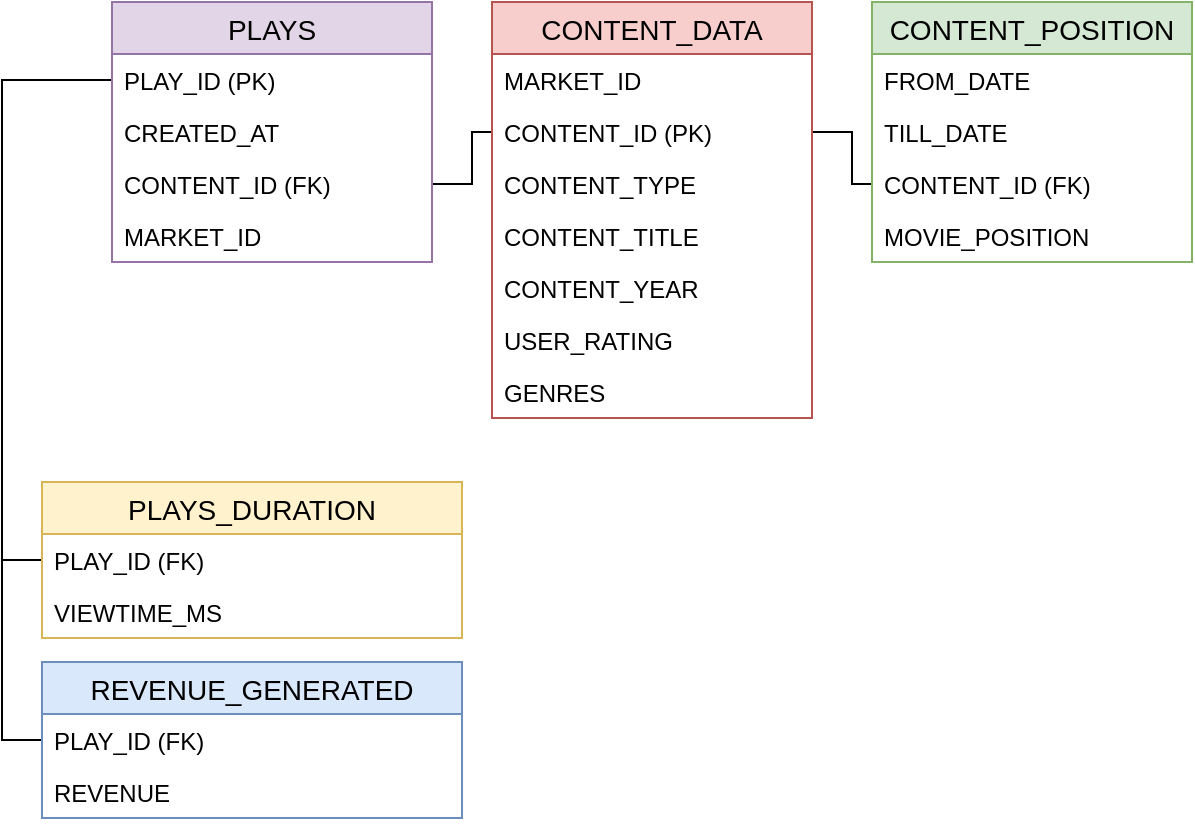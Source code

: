 <mxfile version="13.0.3" type="device"><diagram id="zFaqdNcWl7E231FEmgts" name="Page-1"><mxGraphModel dx="1022" dy="517" grid="1" gridSize="10" guides="1" tooltips="1" connect="1" arrows="1" fold="1" page="1" pageScale="1" pageWidth="850" pageHeight="1100" math="0" shadow="0"><root><mxCell id="0"/><mxCell id="1" parent="0"/><mxCell id="di98iOXZuUygSZGl1ekH-36" style="edgeStyle=orthogonalEdgeStyle;rounded=0;orthogonalLoop=1;jettySize=auto;html=1;entryX=0;entryY=0.5;entryDx=0;entryDy=0;endArrow=none;endFill=0;" parent="1" source="di98iOXZuUygSZGl1ekH-33" target="di98iOXZuUygSZGl1ekH-21" edge="1"><mxGeometry relative="1" as="geometry"/></mxCell><mxCell id="di98iOXZuUygSZGl1ekH-39" style="edgeStyle=orthogonalEdgeStyle;rounded=0;orthogonalLoop=1;jettySize=auto;html=1;exitX=0;exitY=0.5;exitDx=0;exitDy=0;endArrow=none;endFill=0;entryX=0;entryY=0.5;entryDx=0;entryDy=0;" parent="1" source="di98iOXZuUygSZGl1ekH-31" target="di98iOXZuUygSZGl1ekH-2" edge="1"><mxGeometry relative="1" as="geometry"><mxPoint y="469" as="targetPoint"/></mxGeometry></mxCell><mxCell id="di98iOXZuUygSZGl1ekH-40" style="edgeStyle=orthogonalEdgeStyle;rounded=0;orthogonalLoop=1;jettySize=auto;html=1;exitX=0;exitY=0.5;exitDx=0;exitDy=0;entryX=0;entryY=0.5;entryDx=0;entryDy=0;endArrow=none;endFill=0;" parent="1" source="di98iOXZuUygSZGl1ekH-31" target="di98iOXZuUygSZGl1ekH-28" edge="1"><mxGeometry relative="1" as="geometry"><Array as="points"><mxPoint x="155" y="319"/><mxPoint x="155" y="559"/></Array></mxGeometry></mxCell><mxCell id="di98iOXZuUygSZGl1ekH-41" style="edgeStyle=orthogonalEdgeStyle;rounded=0;orthogonalLoop=1;jettySize=auto;html=1;endArrow=none;endFill=0;" parent="1" source="di98iOXZuUygSZGl1ekH-21" target="di98iOXZuUygSZGl1ekH-8" edge="1"><mxGeometry relative="1" as="geometry"/></mxCell><mxCell id="di98iOXZuUygSZGl1ekH-1" value="REVENUE_GENERATED" style="swimlane;fontStyle=0;childLayout=stackLayout;horizontal=1;startSize=26;horizontalStack=0;resizeParent=1;resizeParentMax=0;resizeLast=0;collapsible=1;marginBottom=0;align=center;fontSize=14;fillColor=#dae8fc;strokeColor=#6c8ebf;" parent="1" vertex="1"><mxGeometry x="175" y="610" width="210" height="78" as="geometry"/></mxCell><mxCell id="di98iOXZuUygSZGl1ekH-2" value="PLAY_ID (FK)" style="text;strokeColor=none;fillColor=none;spacingLeft=4;spacingRight=4;overflow=hidden;rotatable=0;points=[[0,0.5],[1,0.5]];portConstraint=eastwest;fontSize=12;" parent="di98iOXZuUygSZGl1ekH-1" vertex="1"><mxGeometry y="26" width="210" height="26" as="geometry"/></mxCell><mxCell id="di98iOXZuUygSZGl1ekH-3" value="REVENUE" style="text;strokeColor=none;fillColor=none;spacingLeft=4;spacingRight=4;overflow=hidden;rotatable=0;points=[[0,0.5],[1,0.5]];portConstraint=eastwest;fontSize=12;" parent="di98iOXZuUygSZGl1ekH-1" vertex="1"><mxGeometry y="52" width="210" height="26" as="geometry"/></mxCell><mxCell id="di98iOXZuUygSZGl1ekH-27" value="PLAYS_DURATION" style="swimlane;fontStyle=0;childLayout=stackLayout;horizontal=1;startSize=26;horizontalStack=0;resizeParent=1;resizeParentMax=0;resizeLast=0;collapsible=1;marginBottom=0;align=center;fontSize=14;fillColor=#fff2cc;strokeColor=#d6b656;" parent="1" vertex="1"><mxGeometry x="175" y="520" width="210" height="78" as="geometry"/></mxCell><mxCell id="di98iOXZuUygSZGl1ekH-28" value="PLAY_ID (FK)" style="text;strokeColor=none;fillColor=none;spacingLeft=4;spacingRight=4;overflow=hidden;rotatable=0;points=[[0,0.5],[1,0.5]];portConstraint=eastwest;fontSize=12;" parent="di98iOXZuUygSZGl1ekH-27" vertex="1"><mxGeometry y="26" width="210" height="26" as="geometry"/></mxCell><mxCell id="di98iOXZuUygSZGl1ekH-29" value="VIEWTIME_MS" style="text;strokeColor=none;fillColor=none;spacingLeft=4;spacingRight=4;overflow=hidden;rotatable=0;points=[[0,0.5],[1,0.5]];portConstraint=eastwest;fontSize=12;" parent="di98iOXZuUygSZGl1ekH-27" vertex="1"><mxGeometry y="52" width="210" height="26" as="geometry"/></mxCell><mxCell id="di98iOXZuUygSZGl1ekH-30" value="PLAYS" style="swimlane;fontStyle=0;childLayout=stackLayout;horizontal=1;startSize=26;horizontalStack=0;resizeParent=1;resizeParentMax=0;resizeLast=0;collapsible=1;marginBottom=0;align=center;fontSize=14;fillColor=#e1d5e7;strokeColor=#9673a6;" parent="1" vertex="1"><mxGeometry x="210" y="280" width="160" height="130" as="geometry"/></mxCell><mxCell id="di98iOXZuUygSZGl1ekH-31" value="PLAY_ID (PK)" style="text;strokeColor=none;fillColor=none;spacingLeft=4;spacingRight=4;overflow=hidden;rotatable=0;points=[[0,0.5],[1,0.5]];portConstraint=eastwest;fontSize=12;" parent="di98iOXZuUygSZGl1ekH-30" vertex="1"><mxGeometry y="26" width="160" height="26" as="geometry"/></mxCell><mxCell id="di98iOXZuUygSZGl1ekH-32" value="CREATED_AT" style="text;strokeColor=none;fillColor=none;spacingLeft=4;spacingRight=4;overflow=hidden;rotatable=0;points=[[0,0.5],[1,0.5]];portConstraint=eastwest;fontSize=12;" parent="di98iOXZuUygSZGl1ekH-30" vertex="1"><mxGeometry y="52" width="160" height="26" as="geometry"/></mxCell><mxCell id="di98iOXZuUygSZGl1ekH-33" value="CONTENT_ID (FK)" style="text;strokeColor=none;fillColor=none;spacingLeft=4;spacingRight=4;overflow=hidden;rotatable=0;points=[[0,0.5],[1,0.5]];portConstraint=eastwest;fontSize=12;" parent="di98iOXZuUygSZGl1ekH-30" vertex="1"><mxGeometry y="78" width="160" height="26" as="geometry"/></mxCell><mxCell id="di98iOXZuUygSZGl1ekH-34" value="MARKET_ID" style="text;strokeColor=none;fillColor=none;spacingLeft=4;spacingRight=4;overflow=hidden;rotatable=0;points=[[0,0.5],[1,0.5]];portConstraint=eastwest;fontSize=12;" parent="di98iOXZuUygSZGl1ekH-30" vertex="1"><mxGeometry y="104" width="160" height="26" as="geometry"/></mxCell><mxCell id="di98iOXZuUygSZGl1ekH-19" value="CONTENT_DATA" style="swimlane;fontStyle=0;childLayout=stackLayout;horizontal=1;startSize=26;horizontalStack=0;resizeParent=1;resizeParentMax=0;resizeLast=0;collapsible=1;marginBottom=0;align=center;fontSize=14;fillColor=#f8cecc;strokeColor=#b85450;" parent="1" vertex="1"><mxGeometry x="400" y="280" width="160" height="208" as="geometry"/></mxCell><mxCell id="di98iOXZuUygSZGl1ekH-20" value="MARKET_ID" style="text;strokeColor=none;fillColor=none;spacingLeft=4;spacingRight=4;overflow=hidden;rotatable=0;points=[[0,0.5],[1,0.5]];portConstraint=eastwest;fontSize=12;" parent="di98iOXZuUygSZGl1ekH-19" vertex="1"><mxGeometry y="26" width="160" height="26" as="geometry"/></mxCell><mxCell id="di98iOXZuUygSZGl1ekH-21" value="CONTENT_ID (PK)" style="text;strokeColor=none;fillColor=none;spacingLeft=4;spacingRight=4;overflow=hidden;rotatable=0;points=[[0,0.5],[1,0.5]];portConstraint=eastwest;fontSize=12;" parent="di98iOXZuUygSZGl1ekH-19" vertex="1"><mxGeometry y="52" width="160" height="26" as="geometry"/></mxCell><mxCell id="di98iOXZuUygSZGl1ekH-22" value="CONTENT_TYPE" style="text;strokeColor=none;fillColor=none;spacingLeft=4;spacingRight=4;overflow=hidden;rotatable=0;points=[[0,0.5],[1,0.5]];portConstraint=eastwest;fontSize=12;" parent="di98iOXZuUygSZGl1ekH-19" vertex="1"><mxGeometry y="78" width="160" height="26" as="geometry"/></mxCell><mxCell id="di98iOXZuUygSZGl1ekH-23" value="CONTENT_TITLE&#10;" style="text;strokeColor=none;fillColor=none;spacingLeft=4;spacingRight=4;overflow=hidden;rotatable=0;points=[[0,0.5],[1,0.5]];portConstraint=eastwest;fontSize=12;" parent="di98iOXZuUygSZGl1ekH-19" vertex="1"><mxGeometry y="104" width="160" height="26" as="geometry"/></mxCell><mxCell id="di98iOXZuUygSZGl1ekH-24" value="CONTENT_YEAR" style="text;strokeColor=none;fillColor=none;spacingLeft=4;spacingRight=4;overflow=hidden;rotatable=0;points=[[0,0.5],[1,0.5]];portConstraint=eastwest;fontSize=12;" parent="di98iOXZuUygSZGl1ekH-19" vertex="1"><mxGeometry y="130" width="160" height="26" as="geometry"/></mxCell><mxCell id="di98iOXZuUygSZGl1ekH-25" value="USER_RATING&#10;" style="text;strokeColor=none;fillColor=none;spacingLeft=4;spacingRight=4;overflow=hidden;rotatable=0;points=[[0,0.5],[1,0.5]];portConstraint=eastwest;fontSize=12;" parent="di98iOXZuUygSZGl1ekH-19" vertex="1"><mxGeometry y="156" width="160" height="26" as="geometry"/></mxCell><mxCell id="di98iOXZuUygSZGl1ekH-26" value="GENRES" style="text;strokeColor=none;fillColor=none;spacingLeft=4;spacingRight=4;overflow=hidden;rotatable=0;points=[[0,0.5],[1,0.5]];portConstraint=eastwest;fontSize=12;" parent="di98iOXZuUygSZGl1ekH-19" vertex="1"><mxGeometry y="182" width="160" height="26" as="geometry"/></mxCell><mxCell id="di98iOXZuUygSZGl1ekH-5" value="CONTENT_POSITION" style="swimlane;fontStyle=0;childLayout=stackLayout;horizontal=1;startSize=26;horizontalStack=0;resizeParent=1;resizeParentMax=0;resizeLast=0;collapsible=1;marginBottom=0;align=center;fontSize=14;fillColor=#d5e8d4;strokeColor=#82b366;" parent="1" vertex="1"><mxGeometry x="590" y="280" width="160" height="130" as="geometry"><mxRectangle x="600" y="270" width="170" height="26" as="alternateBounds"/></mxGeometry></mxCell><mxCell id="di98iOXZuUygSZGl1ekH-6" value="FROM_DATE" style="text;strokeColor=none;fillColor=none;spacingLeft=4;spacingRight=4;overflow=hidden;rotatable=0;points=[[0,0.5],[1,0.5]];portConstraint=eastwest;fontSize=12;" parent="di98iOXZuUygSZGl1ekH-5" vertex="1"><mxGeometry y="26" width="160" height="26" as="geometry"/></mxCell><mxCell id="di98iOXZuUygSZGl1ekH-7" value="TILL_DATE" style="text;strokeColor=none;fillColor=none;spacingLeft=4;spacingRight=4;overflow=hidden;rotatable=0;points=[[0,0.5],[1,0.5]];portConstraint=eastwest;fontSize=12;" parent="di98iOXZuUygSZGl1ekH-5" vertex="1"><mxGeometry y="52" width="160" height="26" as="geometry"/></mxCell><mxCell id="di98iOXZuUygSZGl1ekH-8" value="CONTENT_ID (FK)&#10;" style="text;strokeColor=none;fillColor=none;spacingLeft=4;spacingRight=4;overflow=hidden;rotatable=0;points=[[0,0.5],[1,0.5]];portConstraint=eastwest;fontSize=12;" parent="di98iOXZuUygSZGl1ekH-5" vertex="1"><mxGeometry y="78" width="160" height="26" as="geometry"/></mxCell><mxCell id="di98iOXZuUygSZGl1ekH-18" value="MOVIE_POSITION" style="text;strokeColor=none;fillColor=none;spacingLeft=4;spacingRight=4;overflow=hidden;rotatable=0;points=[[0,0.5],[1,0.5]];portConstraint=eastwest;fontSize=12;" parent="di98iOXZuUygSZGl1ekH-5" vertex="1"><mxGeometry y="104" width="160" height="26" as="geometry"/></mxCell></root></mxGraphModel></diagram></mxfile>